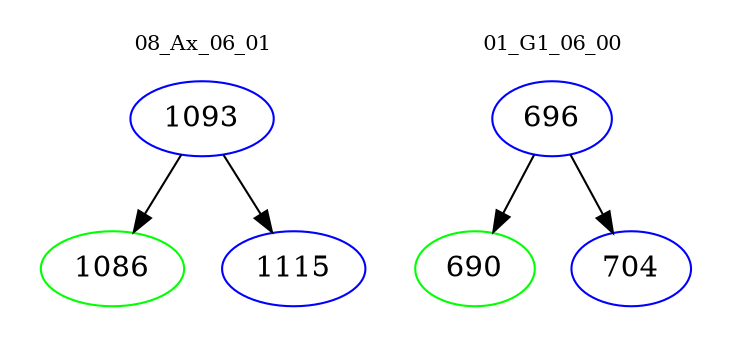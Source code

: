 digraph{
subgraph cluster_0 {
color = white
label = "08_Ax_06_01";
fontsize=10;
T0_1093 [label="1093", color="blue"]
T0_1093 -> T0_1086 [color="black"]
T0_1086 [label="1086", color="green"]
T0_1093 -> T0_1115 [color="black"]
T0_1115 [label="1115", color="blue"]
}
subgraph cluster_1 {
color = white
label = "01_G1_06_00";
fontsize=10;
T1_696 [label="696", color="blue"]
T1_696 -> T1_690 [color="black"]
T1_690 [label="690", color="green"]
T1_696 -> T1_704 [color="black"]
T1_704 [label="704", color="blue"]
}
}
